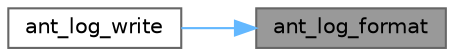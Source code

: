 digraph "ant_log_format"
{
 // LATEX_PDF_SIZE
  bgcolor="transparent";
  edge [fontname=Helvetica,fontsize=10,labelfontname=Helvetica,labelfontsize=10];
  node [fontname=Helvetica,fontsize=10,shape=box,height=0.2,width=0.4];
  rankdir="RL";
  Node1 [id="Node000001",label="ant_log_format",height=0.2,width=0.4,color="gray40", fillcolor="grey60", style="filled", fontcolor="black",tooltip="Форматирование сообщения с цветом, временем и контекстом."];
  Node1 -> Node2 [id="edge2_Node000001_Node000002",dir="back",color="steelblue1",style="solid",tooltip=" "];
  Node2 [id="Node000002",label="ant_log_write",height=0.2,width=0.4,color="grey40", fillcolor="white", style="filled",URL="$group___ant_logger.html#ga0aa4315bcae65fafb912aa5319c64417",tooltip="Основная функция логирования (используйте макросы)."];
}
